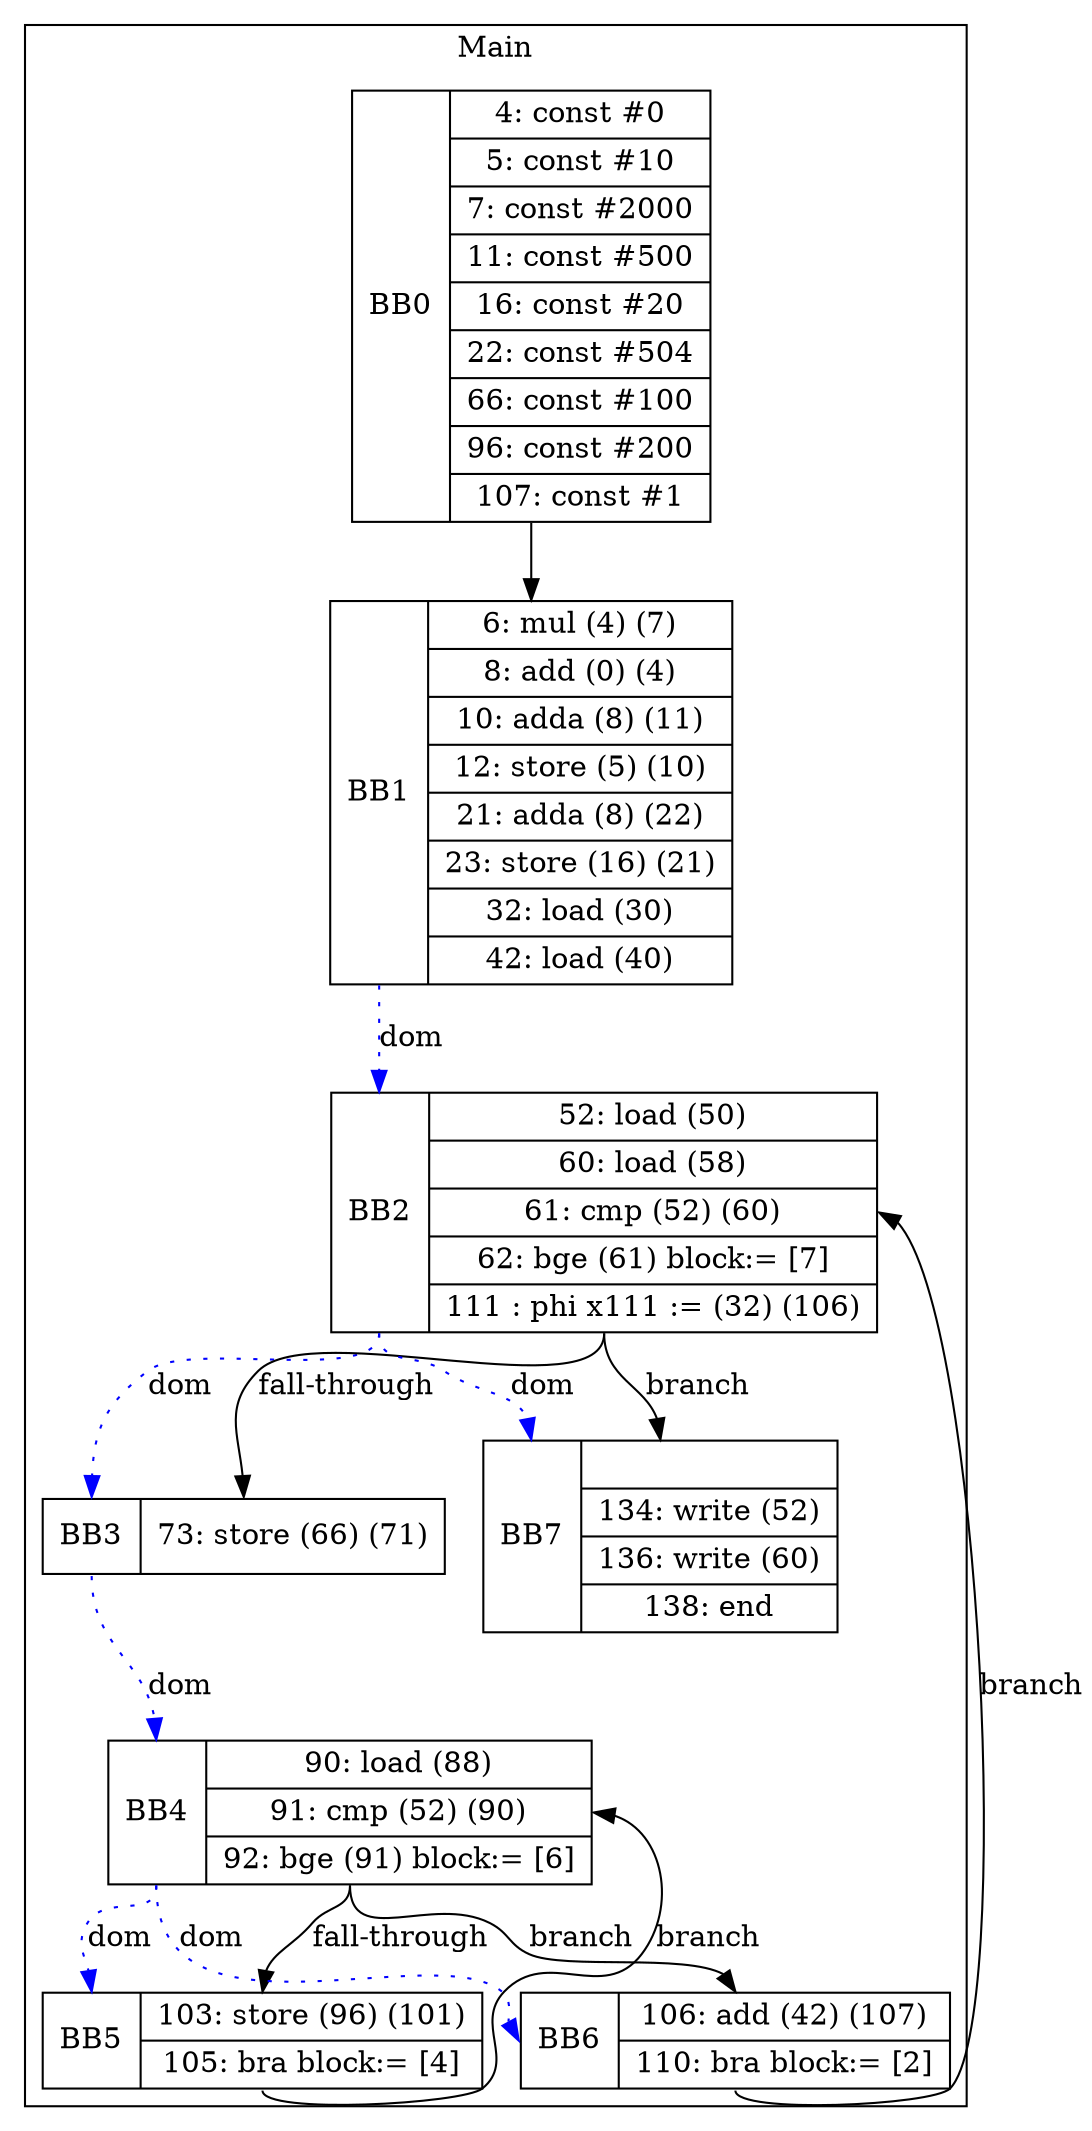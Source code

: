 digraph G {
node [shape=record];
subgraph cluster_main{
label = "Main";
BB0 [shape=record, label="<b>BB0|{4: const #0|5: const #10|7: const #2000|11: const #500|16: const #20|22: const #504|66: const #100|96: const #200|107: const #1}"];
BB1 [shape=record, label="<b>BB1|{6: mul (4) (7)|8: add (0) (4)|10: adda (8) (11)|12: store (5) (10)|21: adda (8) (22)|23: store (16) (21)|32: load (30)|42: load (40)}"];
BB2 [shape=record, label="<b>BB2|{52: load (50)|60: load (58)|61: cmp (52) (60)|62: bge (61) block:= [7]|111 : phi x111 := (32) (106)}"];
BB3 [shape=record, label="<b>BB3|{73: store (66) (71)}"];
BB4 [shape=record, label="<b>BB4|{90: load (88)|91: cmp (52) (90)|92: bge (91) block:= [6]}"];
BB5 [shape=record, label="<b>BB5|{103: store (96) (101)|105: bra block:= [4]}"];
BB6 [shape=record, label="<b>BB6|{106: add (42) (107)|110: bra block:= [2]}"];
BB7 [shape=record, label="<b>BB7|{|134: write (52)|136: write (60)|138: end}"];
}
BB0:s -> BB1:n ;
BB1:b -> BB2:b [color=blue, style=dotted, label="dom"];
BB3:b -> BB4:b [color=blue, style=dotted, label="dom"];
BB2:b -> BB7:b [color=blue, style=dotted, label="dom"];
BB4:b -> BB6:b [color=blue, style=dotted, label="dom"];
BB2:b -> BB3:b [color=blue, style=dotted, label="dom"];
BB4:b -> BB5:b [color=blue, style=dotted, label="dom"];
BB4:s -> BB6:n [label="branch"];
BB2:s -> BB7:n [label="branch"];
BB6:s -> BB2:e [label="branch"];
BB5:s -> BB4:e [label="branch"];
BB2:s -> BB3:n [label="fall-through"];
BB4:s -> BB5:n [label="fall-through"];
}
